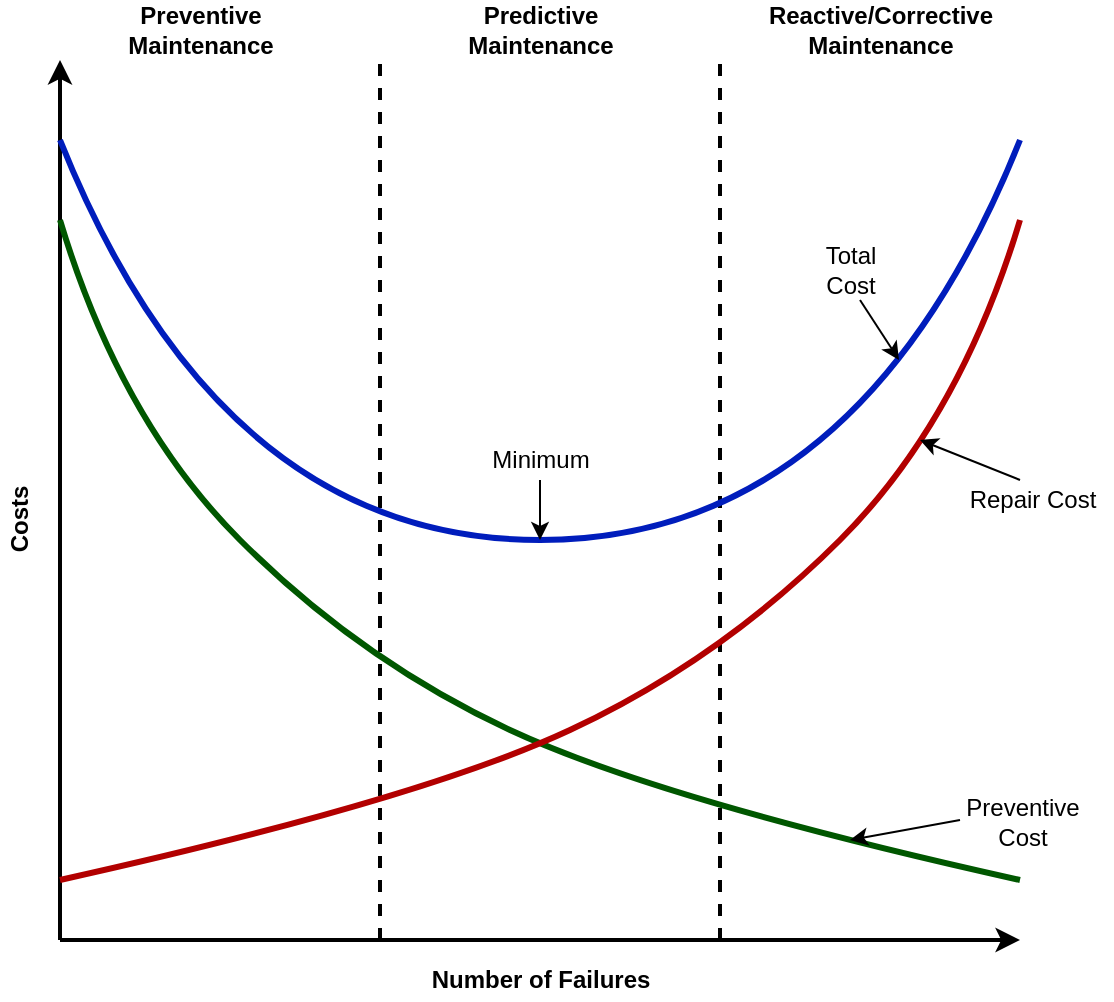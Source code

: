 <mxfile version="18.1.2" type="github">
  <diagram id="w4f1-AdKF2akL7o-zbyt" name="Page-1">
    <mxGraphModel dx="632" dy="1066" grid="1" gridSize="10" guides="1" tooltips="1" connect="1" arrows="1" fold="1" page="1" pageScale="1" pageWidth="1654" pageHeight="1169" math="0" shadow="0">
      <root>
        <mxCell id="0" />
        <mxCell id="1" parent="0" />
        <mxCell id="lFPpbeY_U30FKNRz0CL9-1" value="" style="endArrow=classic;html=1;rounded=0;strokeWidth=2;" parent="1" edge="1">
          <mxGeometry width="50" height="50" relative="1" as="geometry">
            <mxPoint x="760" y="520" as="sourcePoint" />
            <mxPoint x="760" y="80" as="targetPoint" />
          </mxGeometry>
        </mxCell>
        <mxCell id="lFPpbeY_U30FKNRz0CL9-2" value="" style="endArrow=classic;html=1;rounded=0;strokeWidth=2;" parent="1" edge="1">
          <mxGeometry width="50" height="50" relative="1" as="geometry">
            <mxPoint x="760" y="520" as="sourcePoint" />
            <mxPoint x="1240" y="520" as="targetPoint" />
          </mxGeometry>
        </mxCell>
        <mxCell id="lFPpbeY_U30FKNRz0CL9-3" value="" style="endArrow=none;dashed=1;html=1;rounded=0;strokeWidth=2;" parent="1" edge="1">
          <mxGeometry width="50" height="50" relative="1" as="geometry">
            <mxPoint x="920" y="520" as="sourcePoint" />
            <mxPoint x="920" y="80" as="targetPoint" />
          </mxGeometry>
        </mxCell>
        <mxCell id="lFPpbeY_U30FKNRz0CL9-4" value="" style="endArrow=none;dashed=1;html=1;rounded=0;strokeWidth=2;" parent="1" edge="1">
          <mxGeometry width="50" height="50" relative="1" as="geometry">
            <mxPoint x="1090" y="520" as="sourcePoint" />
            <mxPoint x="1090" y="80" as="targetPoint" />
          </mxGeometry>
        </mxCell>
        <mxCell id="lFPpbeY_U30FKNRz0CL9-12" value="" style="curved=1;endArrow=none;html=1;rounded=0;endFill=0;strokeWidth=3;fillColor=#0050ef;strokeColor=#001DBC;" parent="1" edge="1">
          <mxGeometry width="50" height="50" relative="1" as="geometry">
            <mxPoint x="760" y="120" as="sourcePoint" />
            <mxPoint x="1240" y="120" as="targetPoint" />
            <Array as="points">
              <mxPoint x="840" y="320" />
              <mxPoint x="1160" y="320" />
            </Array>
          </mxGeometry>
        </mxCell>
        <mxCell id="lFPpbeY_U30FKNRz0CL9-15" value="" style="curved=1;endArrow=none;html=1;rounded=0;strokeWidth=3;endFill=0;fillColor=#008a00;strokeColor=#005700;" parent="1" edge="1">
          <mxGeometry width="50" height="50" relative="1" as="geometry">
            <mxPoint x="760" y="160" as="sourcePoint" />
            <mxPoint x="1240" y="490" as="targetPoint" />
            <Array as="points">
              <mxPoint x="790" y="260" />
              <mxPoint x="910" y="380" />
              <mxPoint x="1060" y="450" />
            </Array>
          </mxGeometry>
        </mxCell>
        <mxCell id="lFPpbeY_U30FKNRz0CL9-18" value="" style="curved=1;endArrow=none;html=1;rounded=0;strokeWidth=3;endFill=0;fillColor=#e51400;strokeColor=#B20000;" parent="1" edge="1">
          <mxGeometry width="50" height="50" relative="1" as="geometry">
            <mxPoint x="760" y="490" as="sourcePoint" />
            <mxPoint x="1240" y="160" as="targetPoint" />
            <Array as="points">
              <mxPoint x="940" y="450" />
              <mxPoint x="1090" y="380" />
              <mxPoint x="1210" y="260" />
            </Array>
          </mxGeometry>
        </mxCell>
        <mxCell id="lFPpbeY_U30FKNRz0CL9-19" value="&lt;div&gt;&lt;b&gt;Preventive&lt;/b&gt;&lt;/div&gt;&lt;div&gt;&lt;b&gt;Maintenance&lt;br&gt;&lt;/b&gt;&lt;/div&gt;" style="text;html=1;align=center;verticalAlign=middle;resizable=0;points=[];autosize=1;strokeColor=none;fillColor=none;" parent="1" vertex="1">
          <mxGeometry x="785" y="50" width="90" height="30" as="geometry" />
        </mxCell>
        <mxCell id="lFPpbeY_U30FKNRz0CL9-32" value="&lt;div&gt;&lt;b&gt;Predictive&lt;/b&gt;&lt;/div&gt;&lt;div&gt;&lt;b&gt;Maintenance&lt;/b&gt;&lt;br&gt;&lt;/div&gt;" style="text;html=1;align=center;verticalAlign=middle;resizable=0;points=[];autosize=1;strokeColor=none;fillColor=none;" parent="1" vertex="1">
          <mxGeometry x="955" y="50" width="90" height="30" as="geometry" />
        </mxCell>
        <mxCell id="lFPpbeY_U30FKNRz0CL9-33" value="&lt;div&gt;&lt;b&gt;Reactive/Corrective&lt;/b&gt;&lt;/div&gt;&lt;div&gt;&lt;b&gt;Maintenance&lt;/b&gt;&lt;br&gt;&lt;/div&gt;" style="text;html=1;align=center;verticalAlign=middle;resizable=0;points=[];autosize=1;strokeColor=none;fillColor=none;" parent="1" vertex="1">
          <mxGeometry x="1105" y="50" width="130" height="30" as="geometry" />
        </mxCell>
        <mxCell id="lFPpbeY_U30FKNRz0CL9-34" value="&lt;b&gt;Costs&lt;/b&gt;" style="text;html=1;align=center;verticalAlign=middle;resizable=0;points=[];autosize=1;strokeColor=none;fillColor=none;rotation=-90;" parent="1" vertex="1">
          <mxGeometry x="715" y="300" width="50" height="20" as="geometry" />
        </mxCell>
        <mxCell id="lFPpbeY_U30FKNRz0CL9-36" value="&lt;b&gt;Number of Failures&lt;/b&gt;" style="text;html=1;align=center;verticalAlign=middle;resizable=0;points=[];autosize=1;strokeColor=none;fillColor=none;" parent="1" vertex="1">
          <mxGeometry x="940" y="530" width="120" height="20" as="geometry" />
        </mxCell>
        <mxCell id="lFPpbeY_U30FKNRz0CL9-37" value="" style="endArrow=classic;html=1;rounded=0;strokeWidth=1;" parent="1" edge="1">
          <mxGeometry width="50" height="50" relative="1" as="geometry">
            <mxPoint x="1240" y="290" as="sourcePoint" />
            <mxPoint x="1190" y="270" as="targetPoint" />
          </mxGeometry>
        </mxCell>
        <mxCell id="lFPpbeY_U30FKNRz0CL9-38" value="Repair Cost" style="text;html=1;align=center;verticalAlign=middle;resizable=0;points=[];autosize=1;strokeColor=none;fillColor=none;" parent="1" vertex="1">
          <mxGeometry x="1206" y="290" width="80" height="20" as="geometry" />
        </mxCell>
        <mxCell id="lFPpbeY_U30FKNRz0CL9-39" value="" style="endArrow=classic;html=1;rounded=0;strokeWidth=1;" parent="1" edge="1">
          <mxGeometry width="50" height="50" relative="1" as="geometry">
            <mxPoint x="1210" y="460" as="sourcePoint" />
            <mxPoint x="1155" y="470" as="targetPoint" />
          </mxGeometry>
        </mxCell>
        <mxCell id="lFPpbeY_U30FKNRz0CL9-40" value="&lt;div&gt;Preventive&lt;/div&gt;&lt;div&gt;Cost&lt;br&gt;&lt;/div&gt;" style="text;html=1;align=center;verticalAlign=middle;resizable=0;points=[];autosize=1;strokeColor=none;fillColor=none;" parent="1" vertex="1">
          <mxGeometry x="1206" y="446" width="70" height="30" as="geometry" />
        </mxCell>
        <mxCell id="lFPpbeY_U30FKNRz0CL9-41" value="" style="endArrow=classic;html=1;rounded=0;strokeWidth=1;" parent="1" edge="1">
          <mxGeometry width="50" height="50" relative="1" as="geometry">
            <mxPoint x="1000" y="290" as="sourcePoint" />
            <mxPoint x="1000" y="320" as="targetPoint" />
          </mxGeometry>
        </mxCell>
        <mxCell id="lFPpbeY_U30FKNRz0CL9-42" value="Minimum" style="text;html=1;align=center;verticalAlign=middle;resizable=0;points=[];autosize=1;strokeColor=none;fillColor=none;" parent="1" vertex="1">
          <mxGeometry x="970" y="270" width="60" height="20" as="geometry" />
        </mxCell>
        <mxCell id="lFPpbeY_U30FKNRz0CL9-43" value="" style="endArrow=classic;html=1;rounded=0;strokeWidth=1;" parent="1" edge="1">
          <mxGeometry width="50" height="50" relative="1" as="geometry">
            <mxPoint x="1160" y="200" as="sourcePoint" />
            <mxPoint x="1179.5" y="230" as="targetPoint" />
          </mxGeometry>
        </mxCell>
        <mxCell id="lFPpbeY_U30FKNRz0CL9-44" value="&lt;div&gt;Total&lt;/div&gt;&lt;div&gt;Cost&lt;br&gt;&lt;/div&gt;" style="text;html=1;align=center;verticalAlign=middle;resizable=0;points=[];autosize=1;strokeColor=none;fillColor=none;" parent="1" vertex="1">
          <mxGeometry x="1135" y="170" width="40" height="30" as="geometry" />
        </mxCell>
      </root>
    </mxGraphModel>
  </diagram>
</mxfile>
